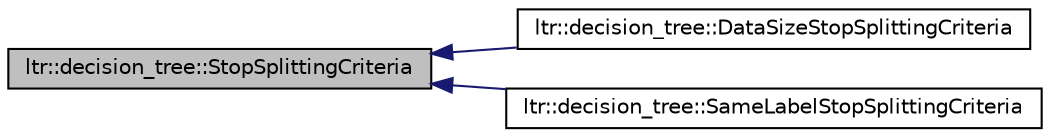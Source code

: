 digraph G
{
  edge [fontname="Helvetica",fontsize="10",labelfontname="Helvetica",labelfontsize="10"];
  node [fontname="Helvetica",fontsize="10",shape=record];
  rankdir="LR";
  Node1 [label="ltr::decision_tree::StopSplittingCriteria",height=0.2,width=0.4,color="black", fillcolor="grey75", style="filled" fontcolor="black"];
  Node1 -> Node2 [dir="back",color="midnightblue",fontsize="10",style="solid",fontname="Helvetica"];
  Node2 [label="ltr::decision_tree::DataSizeStopSplittingCriteria",height=0.2,width=0.4,color="black", fillcolor="white", style="filled",URL="$classltr_1_1decision__tree_1_1_data_size_stop_splitting_criteria.html"];
  Node1 -> Node3 [dir="back",color="midnightblue",fontsize="10",style="solid",fontname="Helvetica"];
  Node3 [label="ltr::decision_tree::SameLabelStopSplittingCriteria",height=0.2,width=0.4,color="black", fillcolor="white", style="filled",URL="$classltr_1_1decision__tree_1_1_same_label_stop_splitting_criteria.html"];
}
